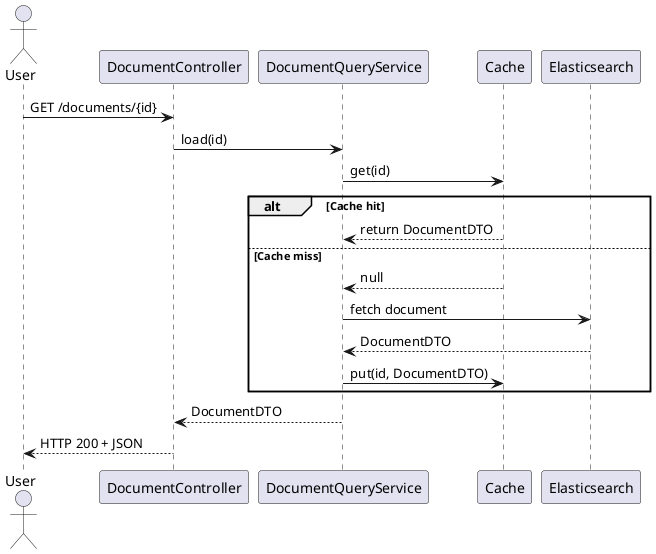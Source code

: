 @startuml
actor User
participant "DocumentController" as Controller
participant "DocumentQueryService" as QueryService
participant "Cache" as Cache
participant "Elasticsearch" as Elasticsearch

User -> Controller : GET /documents/{id}
Controller -> QueryService : load(id)
QueryService -> Cache : get(id)
alt Cache hit
    Cache --> QueryService : return DocumentDTO
else Cache miss
    Cache --> QueryService : null
    QueryService -> Elasticsearch : fetch document
    Elasticsearch --> QueryService : DocumentDTO
    QueryService -> Cache : put(id, DocumentDTO)
end
QueryService --> Controller : DocumentDTO
Controller --> User : HTTP 200 + JSON
@enduml
